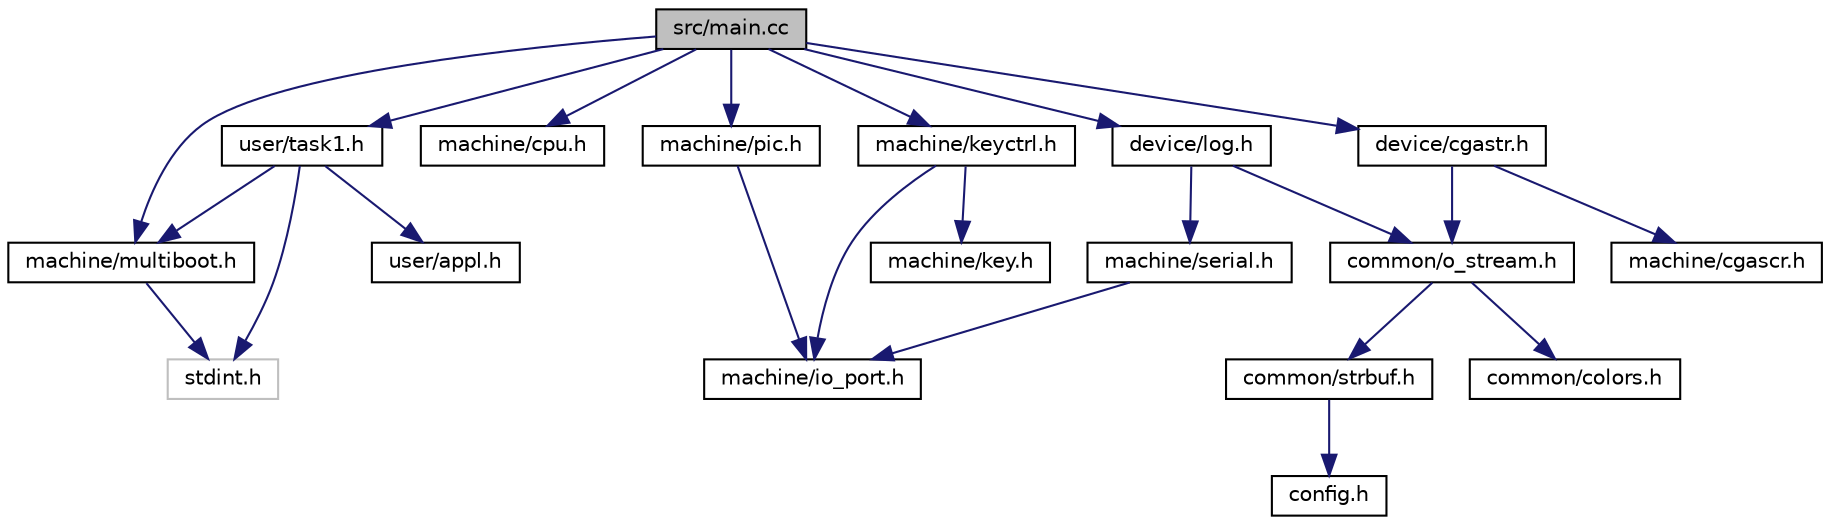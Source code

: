 digraph "src/main.cc"
{
  bgcolor="transparent";
  edge [fontname="Helvetica",fontsize="10",labelfontname="Helvetica",labelfontsize="10"];
  node [fontname="Helvetica",fontsize="10",shape=record];
  Node1 [label="src/main.cc",height=0.2,width=0.4,color="black", fillcolor="grey75", style="filled", fontcolor="black"];
  Node1 -> Node2 [color="midnightblue",fontsize="10",style="solid",fontname="Helvetica"];
  Node2 [label="machine/multiboot.h",height=0.2,width=0.4,color="black",URL="$multiboot_8h.html"];
  Node2 -> Node3 [color="midnightblue",fontsize="10",style="solid",fontname="Helvetica"];
  Node3 [label="stdint.h",height=0.2,width=0.4,color="grey75"];
  Node1 -> Node4 [color="midnightblue",fontsize="10",style="solid",fontname="Helvetica"];
  Node4 [label="machine/cpu.h",height=0.2,width=0.4,color="black",URL="$machine_2cpu_8h.html"];
  Node1 -> Node5 [color="midnightblue",fontsize="10",style="solid",fontname="Helvetica"];
  Node5 [label="machine/pic.h",height=0.2,width=0.4,color="black",URL="$pic_8h.html"];
  Node5 -> Node6 [color="midnightblue",fontsize="10",style="solid",fontname="Helvetica"];
  Node6 [label="machine/io_port.h",height=0.2,width=0.4,color="black",URL="$io__port_8h.html"];
  Node1 -> Node7 [color="midnightblue",fontsize="10",style="solid",fontname="Helvetica"];
  Node7 [label="machine/keyctrl.h",height=0.2,width=0.4,color="black",URL="$keyctrl_8h.html"];
  Node7 -> Node6 [color="midnightblue",fontsize="10",style="solid",fontname="Helvetica"];
  Node7 -> Node8 [color="midnightblue",fontsize="10",style="solid",fontname="Helvetica"];
  Node8 [label="machine/key.h",height=0.2,width=0.4,color="black",URL="$key_8h.html"];
  Node1 -> Node9 [color="midnightblue",fontsize="10",style="solid",fontname="Helvetica"];
  Node9 [label="device/cgastr.h",height=0.2,width=0.4,color="black",URL="$cgastr_8h.html"];
  Node9 -> Node10 [color="midnightblue",fontsize="10",style="solid",fontname="Helvetica"];
  Node10 [label="common/o_stream.h",height=0.2,width=0.4,color="black",URL="$o__stream_8h.html"];
  Node10 -> Node11 [color="midnightblue",fontsize="10",style="solid",fontname="Helvetica"];
  Node11 [label="common/strbuf.h",height=0.2,width=0.4,color="black",URL="$strbuf_8h.html"];
  Node11 -> Node12 [color="midnightblue",fontsize="10",style="solid",fontname="Helvetica"];
  Node12 [label="config.h",height=0.2,width=0.4,color="black",URL="$config_8h.html",tooltip="verschiedene defines für Einstellungen "];
  Node10 -> Node13 [color="midnightblue",fontsize="10",style="solid",fontname="Helvetica"];
  Node13 [label="common/colors.h",height=0.2,width=0.4,color="black",URL="$colors_8h.html"];
  Node9 -> Node14 [color="midnightblue",fontsize="10",style="solid",fontname="Helvetica"];
  Node14 [label="machine/cgascr.h",height=0.2,width=0.4,color="black",URL="$cgascr_8h.html"];
  Node1 -> Node15 [color="midnightblue",fontsize="10",style="solid",fontname="Helvetica"];
  Node15 [label="device/log.h",height=0.2,width=0.4,color="black",URL="$device_2log_8h.html"];
  Node15 -> Node10 [color="midnightblue",fontsize="10",style="solid",fontname="Helvetica"];
  Node15 -> Node16 [color="midnightblue",fontsize="10",style="solid",fontname="Helvetica"];
  Node16 [label="machine/serial.h",height=0.2,width=0.4,color="black",URL="$serial_8h.html"];
  Node16 -> Node6 [color="midnightblue",fontsize="10",style="solid",fontname="Helvetica"];
  Node1 -> Node17 [color="midnightblue",fontsize="10",style="solid",fontname="Helvetica"];
  Node17 [label="user/task1.h",height=0.2,width=0.4,color="black",URL="$task1_8h.html",tooltip="Klassendeklaration für erste Aufgabe. "];
  Node17 -> Node2 [color="midnightblue",fontsize="10",style="solid",fontname="Helvetica"];
  Node17 -> Node18 [color="midnightblue",fontsize="10",style="solid",fontname="Helvetica"];
  Node18 [label="user/appl.h",height=0.2,width=0.4,color="black",URL="$appl_8h.html",tooltip="Grundklasse für Anwendungen, für die einzelnen Aufgaben benötigt. "];
  Node17 -> Node3 [color="midnightblue",fontsize="10",style="solid",fontname="Helvetica"];
}
